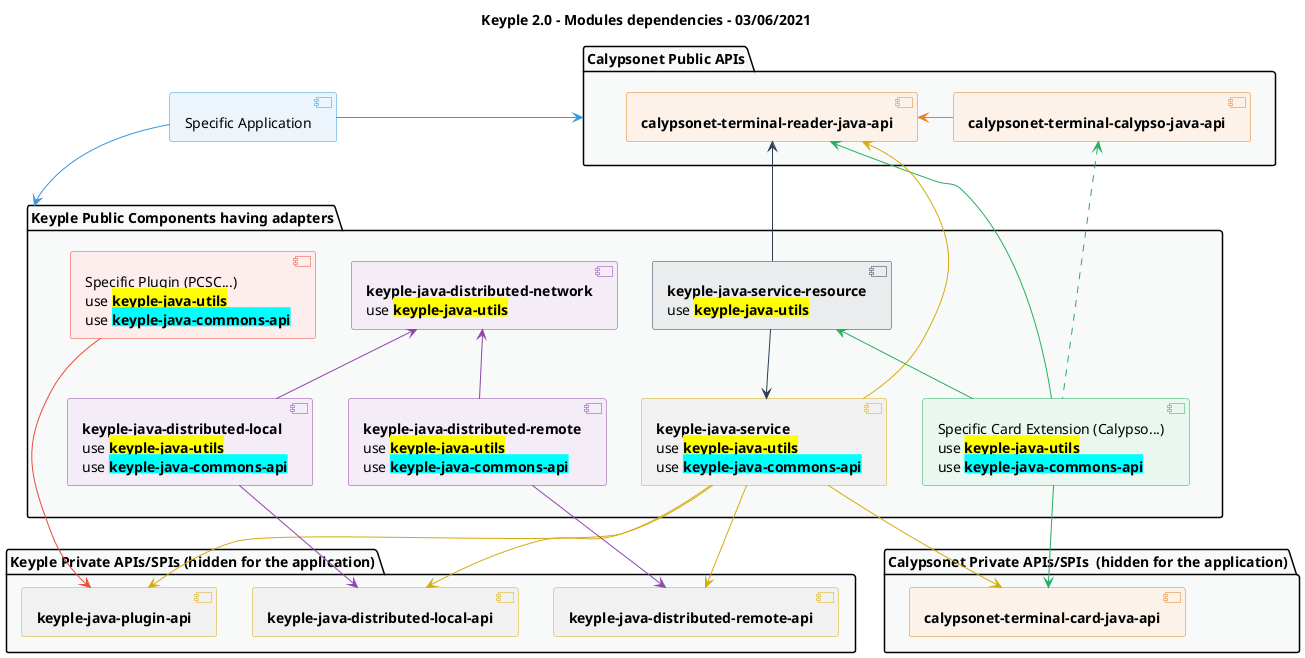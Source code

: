 @startuml
title
    Keyple 2.0 - Modules dependencies - 03/06/2021
end title

' == THEME ==

'Couleurs issues de : https://htmlcolorcodes.com/fr/tableau-de-couleur/tableau-de-couleur-design-plat/
!define C_GREY1 F8F9F9
!define COLOR_YELLOW D4AC0D
!define COLOR_RED E74C3C
!define COLOR_PURPLE 8E44AD
!define COLOR_BLUE 3498DB
!define COLOR_GREEN 27AE60
!define COLOR_ORANGE E67E22
!define COLOR_GREY 2C3E50
skinparam Shadowing false
skinparam component {
    BorderColor #D4AC0D
    ' Red
    BackgroundColor<<red>> #FDEDEC
    BorderColor<<red>> #E74C3C
    ' Purple
    BackgroundColor<<purple>> #F4ECF7
    BorderColor<<purple>> #8E44AD
    ' blue
    BackgroundColor<<blue>> #EBF5FB
    BorderColor<<blue>> #3498DB
    ' Green
    BackgroundColor<<green>> #E9F7EF
    BorderColor<<green>> #27AE60
    ' Orange
    BackgroundColor<<orange>> #FDF2E9
    BorderColor<<orange>> #E67E22
    ' Grey
    BackgroundColor<<grey>> #EAECEE
    BorderColor<<grey>> #2C3E50
}
skinparam interface {
    BorderColor #D4AC0D
    ' Red
    BackgroundColor<<red>> #FDEDEC
    BorderColor<<red>> #E74C3C
    ' Purple
    BackgroundColor<<purple>> #F4ECF7
    BorderColor<<purple>> #8E44AD
    ' blue
    BackgroundColor<<blue>> #EBF5FB
    BorderColor<<blue>> #3498DB
    ' Green
    BackgroundColor<<green>> #E9F7EF
    BorderColor<<green>> #27AE60
    ' Orange
    BackgroundColor<<orange>> #FDF2E9
    BorderColor<<orange>> #E67E22
    ' Grey
    BackgroundColor<<grey>> #EAECEE
    BorderColor<<grey>> #2C3E50
}
hide <<red>> stereotype
hide <<purple>> stereotype
hide <<blue>> stereotype
hide <<green>> stereotype
hide <<orange>> stereotype
hide <<grey>> stereotype

' == COMPONENTS ==

[Specific Application] as application <<blue>>

package "Calypsonet Public APIs" as packCalypsonetPublic #C_GREY1 {
    [**calypsonet-terminal-reader-java-api**] as readerApi <<orange>>
    [**calypsonet-terminal-calypso-java-api**] as calypsoApi <<orange>>
}
package "Calypsonet Private APIs/SPIs  (hidden for the application)" as packCalypsonetPrivate #C_GREY1 {
    [**calypsonet-terminal-card-java-api**] as cardApi <<orange>>
}
package "Keyple Public Components having adapters" as packMain #C_GREY1 {
    together {
        [Specific Card Extension (Calypso...)\nuse <back:yellow>**keyple-java-utils**</back>\nuse <back:cyan>**keyple-java-commons-api**</back>] as extension <<green>>
        [**keyple-java-service**\nuse <back:yellow>**keyple-java-utils**</back>\nuse <back:cyan>**keyple-java-commons-api**</back>] as service
        [**keyple-java-service-resource**\nuse <back:yellow>**keyple-java-utils**</back>] as serviceResource <<grey>>
    }
    [Specific Plugin (PCSC...)\nuse <back:yellow>**keyple-java-utils**</back>\nuse <back:cyan>**keyple-java-commons-api**</back>] as plugin <<red>>
    together {
        [**keyple-java-distributed-network**\nuse <back:yellow>**keyple-java-utils**</back>] as network <<purple>>
        [**keyple-java-distributed-local**\nuse <back:yellow>**keyple-java-utils**</back>\nuse <back:cyan>**keyple-java-commons-api**</back>] as local <<purple>>
        [**keyple-java-distributed-remote**\nuse <back:yellow>**keyple-java-utils**</back>\nuse <back:cyan>**keyple-java-commons-api**</back>] as remote <<purple>>
    }
}
package "Keyple Private APIs/SPIs (hidden for the application)" as packApi #C_GREY1 {
    [**keyple-java-plugin-api**] as pluginApi
    [**keyple-java-distributed-local-api**] as distributedLocalApi
    [**keyple-java-distributed-remote-api**] as distributedRemoteApi
}

' == ASSOCIATIONS ==

application -right-> packCalypsonetPublic #COLOR_BLUE
application --> packMain #COLOR_BLUE

calypsoApi -right-> readerApi #COLOR_ORANGE

extension --> cardApi #COLOR_GREEN
extension -up-> readerApi #COLOR_GREEN
extension .up.> calypsoApi #COLOR_GREEN
extension -up-> serviceResource #COLOR_GREEN

plugin --> pluginApi #COLOR_RED

service -up-> readerApi #COLOR_YELLOW
service --> pluginApi #COLOR_YELLOW
service --> cardApi #COLOR_YELLOW
service --> distributedRemoteApi #COLOR_YELLOW
service --> distributedLocalApi #COLOR_YELLOW

serviceResource -up-> readerApi #COLOR_GREY
serviceResource --> service #COLOR_GREY

local -up-> network #COLOR_PURPLE
local --> distributedLocalApi #COLOR_PURPLE

remote -up-> network #COLOR_PURPLE
remote --> distributedRemoteApi #COLOR_PURPLE

' == LAYOUT ==

'local -[hidden]-> cardApi
'local -[hidden]-> pluginApi
'packMain --> packApi

@enduml